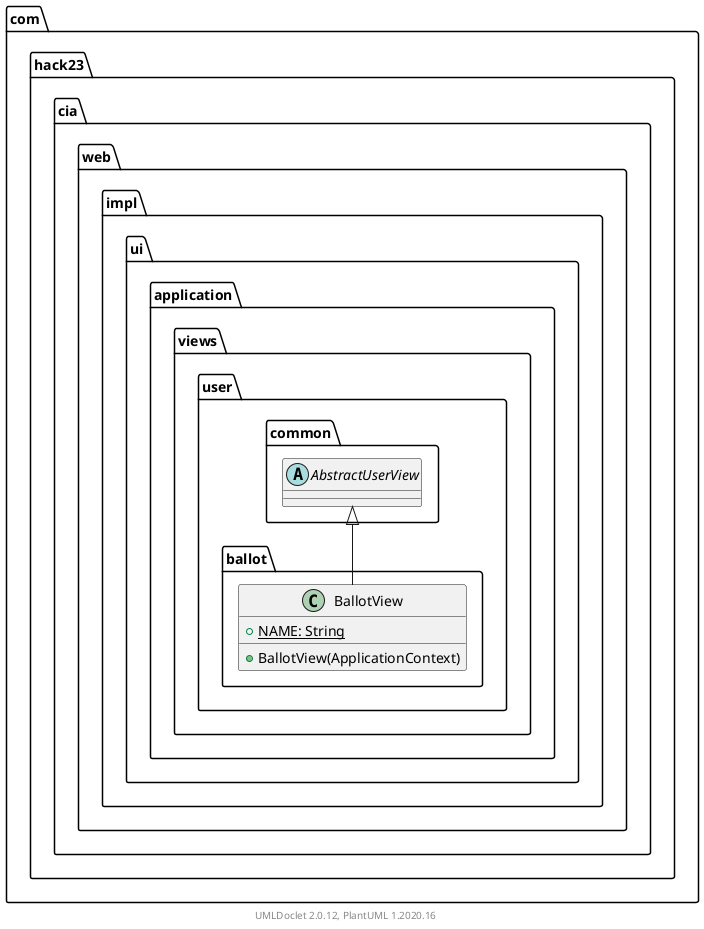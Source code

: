 @startuml
    namespace com.hack23.cia.web.impl.ui.application.views.user.ballot {

        class BallotView [[BallotView.html]] {
            {static} +NAME: String
            +BallotView(ApplicationContext)
        }

        com.hack23.cia.web.impl.ui.application.views.user.common.AbstractUserView <|-- BallotView
    }

    namespace com.hack23.cia.web.impl.ui.application.views.user.common {
        abstract class AbstractUserView [[../common/AbstractUserView.html]] {
        }
    }

    center footer UMLDoclet 2.0.12, PlantUML 1.2020.16
@enduml
